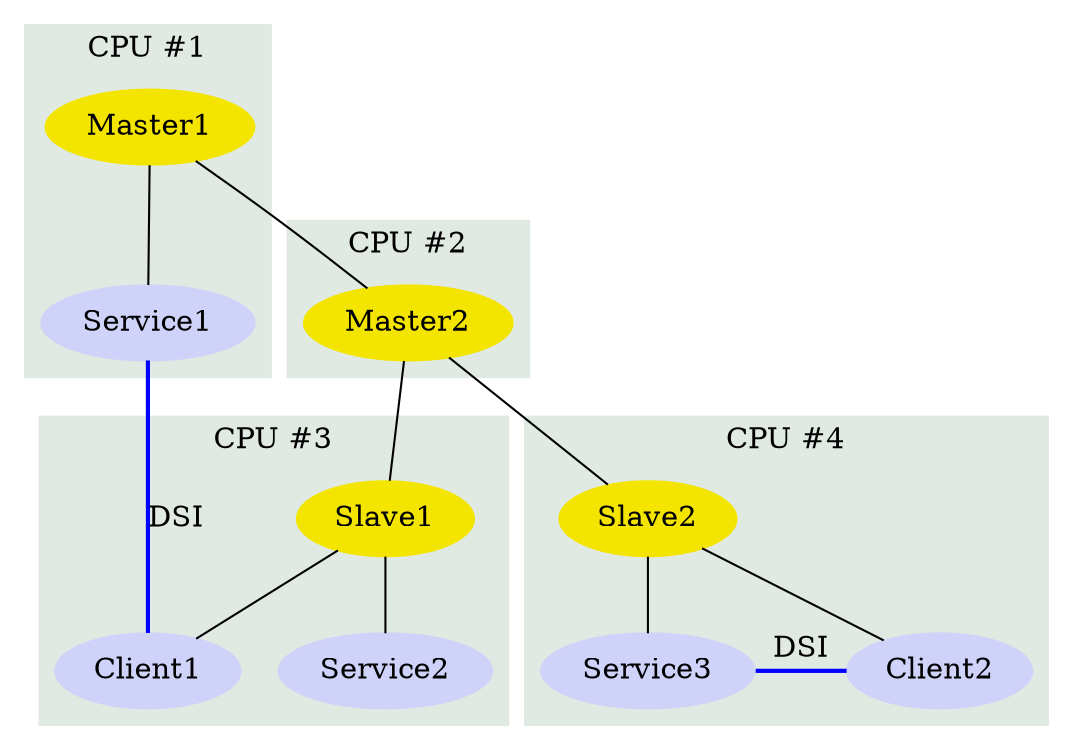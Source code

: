 /*
Author: Florentin Picioroaga
To generate the image use:
 cat sb_tree_structure.gv |dot -Tpng > sb_tree_structure.png
*/

graph G {
        node [style=filled, color="#F4E500"];
        Master1;
        Master2;
        Slave1;
        Slave2;

        node [style=filled, color="#CFD2F9"];
        Service1; 
        Service2;
        Service3;
        Client1;
        Client2;
	
        subgraph cluster_0 {
                shape=box;
                style=filled;
                color="#E0E9E2";
	        Master1 -- Service1;
		label = "CPU #1";
	}

	subgraph cluster_1 {
                style=filled;
                color="#E0E9E2";
	        Master2;
		label = "CPU #2";
	}

	subgraph cluster_2 {
                style=filled;
                color="#E0E9E2";
	        Slave1 -- Service2;
	        Slave1 -- Client1;
		label = "CPU #3";
	}
	
        subgraph cluster_3 {
                style=filled;
                color="#E0E9E2";
	        Slave2 -- Service3;
	        Slave2 -- Client2;
                Service3 -- Client2 [style=bold, color=blue, label="DSI", constraint=false];
		label = "CPU #4";
	}
        
        Master1 -- Master2;
        Master2 -- Slave1;
        Master2 -- Slave2;
        Service1 -- Client1 [style=bold, color=blue, label="DSI"];
}
